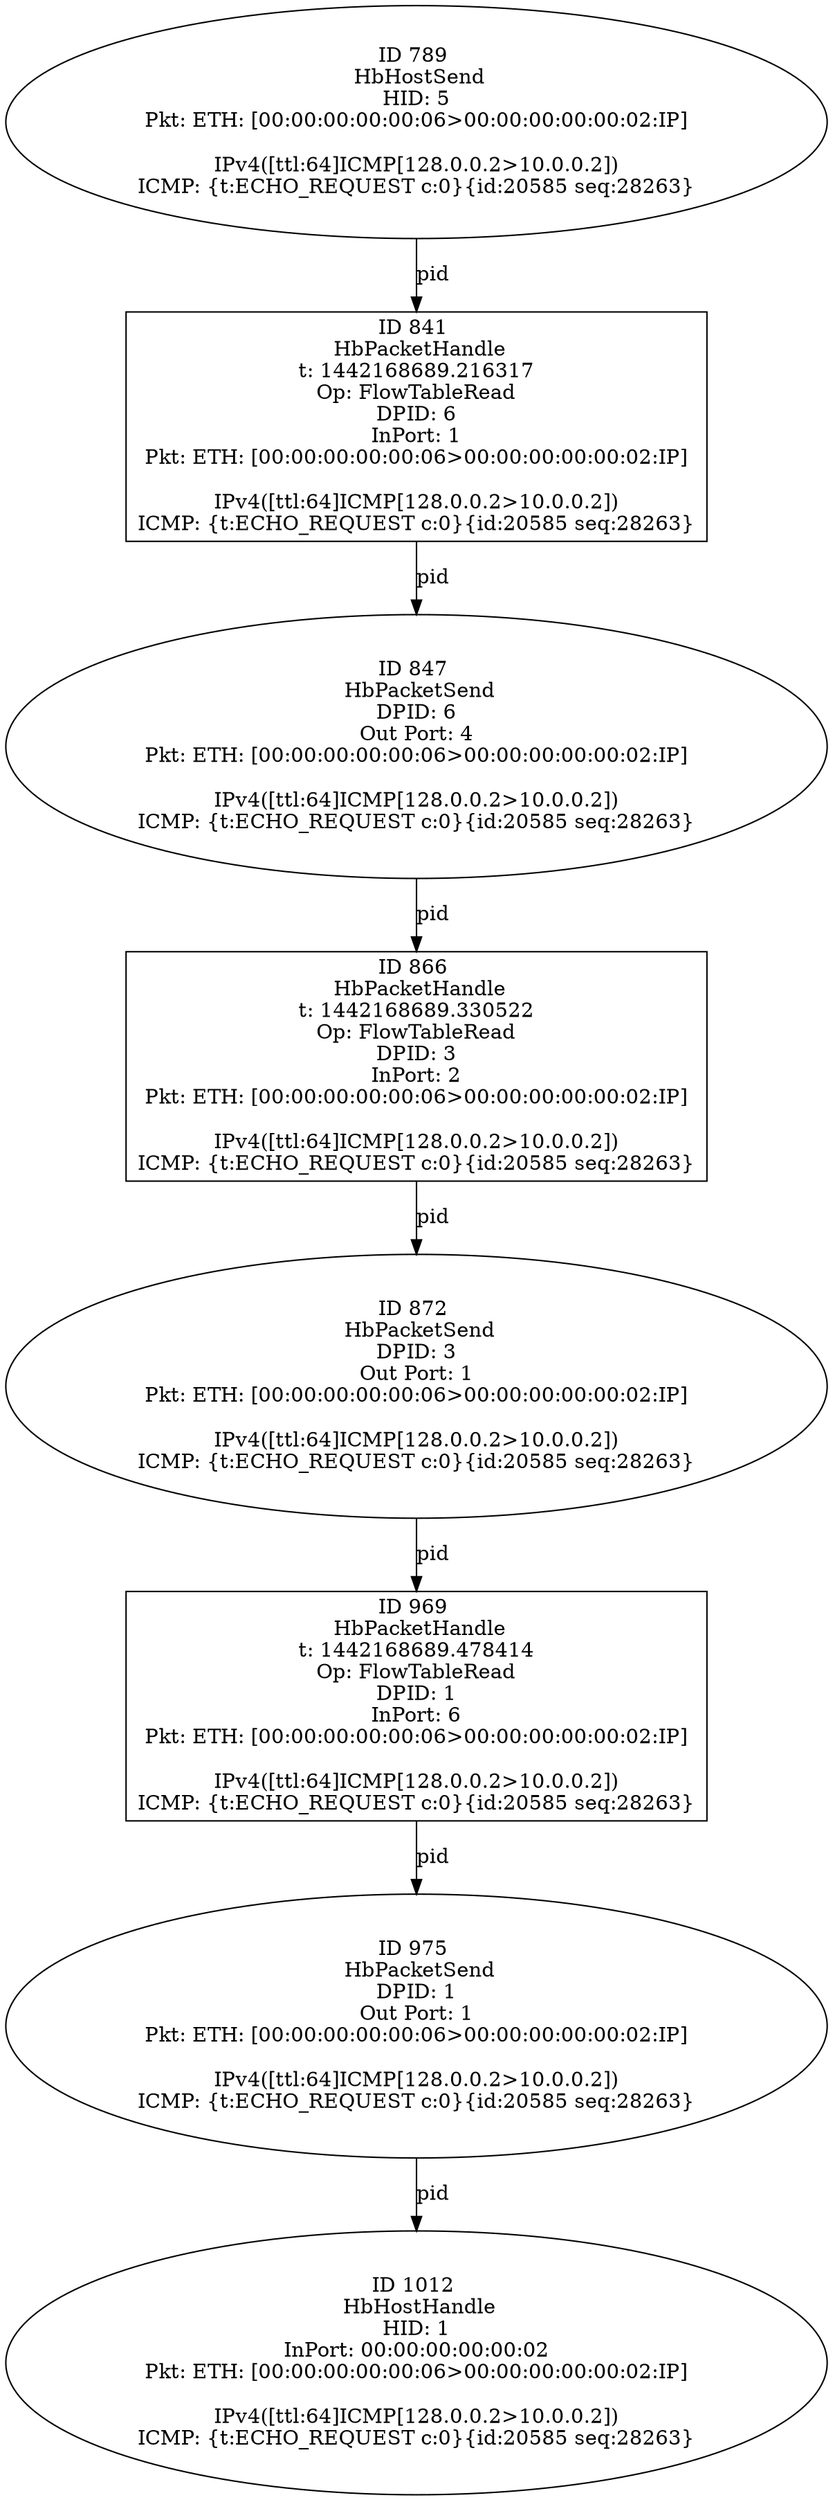 strict digraph G {
866 [shape=box, event=<hb_events.HbPacketHandle object at 0x106cc1810>, label="ID 866 
 HbPacketHandle
t: 1442168689.330522
Op: FlowTableRead
DPID: 3
InPort: 2
Pkt: ETH: [00:00:00:00:00:06>00:00:00:00:00:02:IP]

IPv4([ttl:64]ICMP[128.0.0.2>10.0.0.2])
ICMP: {t:ECHO_REQUEST c:0}{id:20585 seq:28263}"];
872 [shape=oval, event=<hb_events.HbPacketSend object at 0x106cc1c90>, label="ID 872 
 HbPacketSend
DPID: 3
Out Port: 1
Pkt: ETH: [00:00:00:00:00:06>00:00:00:00:00:02:IP]

IPv4([ttl:64]ICMP[128.0.0.2>10.0.0.2])
ICMP: {t:ECHO_REQUEST c:0}{id:20585 seq:28263}"];
841 [shape=box, event=<hb_events.HbPacketHandle object at 0x106d3db90>, label="ID 841 
 HbPacketHandle
t: 1442168689.216317
Op: FlowTableRead
DPID: 6
InPort: 1
Pkt: ETH: [00:00:00:00:00:06>00:00:00:00:00:02:IP]

IPv4([ttl:64]ICMP[128.0.0.2>10.0.0.2])
ICMP: {t:ECHO_REQUEST c:0}{id:20585 seq:28263}"];
847 [shape=oval, event=<hb_events.HbPacketSend object at 0x106d43790>, label="ID 847 
 HbPacketSend
DPID: 6
Out Port: 4
Pkt: ETH: [00:00:00:00:00:06>00:00:00:00:00:02:IP]

IPv4([ttl:64]ICMP[128.0.0.2>10.0.0.2])
ICMP: {t:ECHO_REQUEST c:0}{id:20585 seq:28263}"];
969 [shape=box, event=<hb_events.HbPacketHandle object at 0x106dd3d50>, label="ID 969 
 HbPacketHandle
t: 1442168689.478414
Op: FlowTableRead
DPID: 1
InPort: 6
Pkt: ETH: [00:00:00:00:00:06>00:00:00:00:00:02:IP]

IPv4([ttl:64]ICMP[128.0.0.2>10.0.0.2])
ICMP: {t:ECHO_REQUEST c:0}{id:20585 seq:28263}"];
1012 [shape=oval, event=<hb_events.HbHostHandle object at 0x106e05290>, label="ID 1012 
 HbHostHandle
HID: 1
InPort: 00:00:00:00:00:02
Pkt: ETH: [00:00:00:00:00:06>00:00:00:00:00:02:IP]

IPv4([ttl:64]ICMP[128.0.0.2>10.0.0.2])
ICMP: {t:ECHO_REQUEST c:0}{id:20585 seq:28263}"];
789 [shape=oval, event=<hb_events.HbHostSend object at 0x106d13650>, label="ID 789 
 HbHostSend
HID: 5
Pkt: ETH: [00:00:00:00:00:06>00:00:00:00:00:02:IP]

IPv4([ttl:64]ICMP[128.0.0.2>10.0.0.2])
ICMP: {t:ECHO_REQUEST c:0}{id:20585 seq:28263}"];
975 [shape=oval, event=<hb_events.HbPacketSend object at 0x106dda190>, label="ID 975 
 HbPacketSend
DPID: 1
Out Port: 1
Pkt: ETH: [00:00:00:00:00:06>00:00:00:00:00:02:IP]

IPv4([ttl:64]ICMP[128.0.0.2>10.0.0.2])
ICMP: {t:ECHO_REQUEST c:0}{id:20585 seq:28263}"];
866 -> 872  [rel=pid, label=pid];
872 -> 969  [rel=pid, label=pid];
841 -> 847  [rel=pid, label=pid];
847 -> 866  [rel=pid, label=pid];
789 -> 841  [rel=pid, label=pid];
969 -> 975  [rel=pid, label=pid];
975 -> 1012  [rel=pid, label=pid];
}
